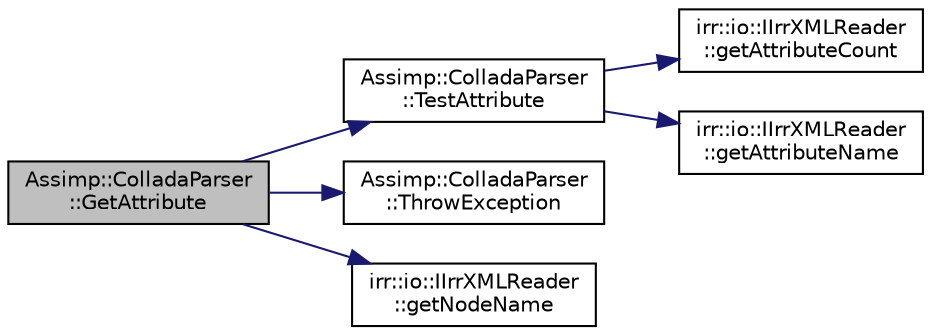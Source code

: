 digraph "Assimp::ColladaParser::GetAttribute"
{
  edge [fontname="Helvetica",fontsize="10",labelfontname="Helvetica",labelfontsize="10"];
  node [fontname="Helvetica",fontsize="10",shape=record];
  rankdir="LR";
  Node1 [label="Assimp::ColladaParser\l::GetAttribute",height=0.2,width=0.4,color="black", fillcolor="grey75", style="filled", fontcolor="black"];
  Node1 -> Node2 [color="midnightblue",fontsize="10",style="solid",fontname="Helvetica"];
  Node2 [label="Assimp::ColladaParser\l::TestAttribute",height=0.2,width=0.4,color="black", fillcolor="white", style="filled",URL="$class_assimp_1_1_collada_parser.html#a489d5ed878b55e984146ba78915c0da8"];
  Node2 -> Node3 [color="midnightblue",fontsize="10",style="solid",fontname="Helvetica"];
  Node3 [label="irr::io::IIrrXMLReader\l::getAttributeCount",height=0.2,width=0.4,color="black", fillcolor="white", style="filled",URL="$classirr_1_1io_1_1_i_irr_x_m_l_reader.html#aeaa1cfc860be7b788f78edec403cc2a2",tooltip="Returns attribute count of the current XML node. "];
  Node2 -> Node4 [color="midnightblue",fontsize="10",style="solid",fontname="Helvetica"];
  Node4 [label="irr::io::IIrrXMLReader\l::getAttributeName",height=0.2,width=0.4,color="black", fillcolor="white", style="filled",URL="$classirr_1_1io_1_1_i_irr_x_m_l_reader.html#aa0807dc565c67fcf355e656df1a326ef",tooltip="Returns name of an attribute. "];
  Node1 -> Node5 [color="midnightblue",fontsize="10",style="solid",fontname="Helvetica"];
  Node5 [label="Assimp::ColladaParser\l::ThrowException",height=0.2,width=0.4,color="black", fillcolor="white", style="filled",URL="$class_assimp_1_1_collada_parser.html#a5bee81038d013b75b112a76bf5f7b587"];
  Node1 -> Node6 [color="midnightblue",fontsize="10",style="solid",fontname="Helvetica"];
  Node6 [label="irr::io::IIrrXMLReader\l::getNodeName",height=0.2,width=0.4,color="black", fillcolor="white", style="filled",URL="$classirr_1_1io_1_1_i_irr_x_m_l_reader.html#a7d745b130c895d0f910f191d04e20e87",tooltip="Returns the name of the current node. "];
}
